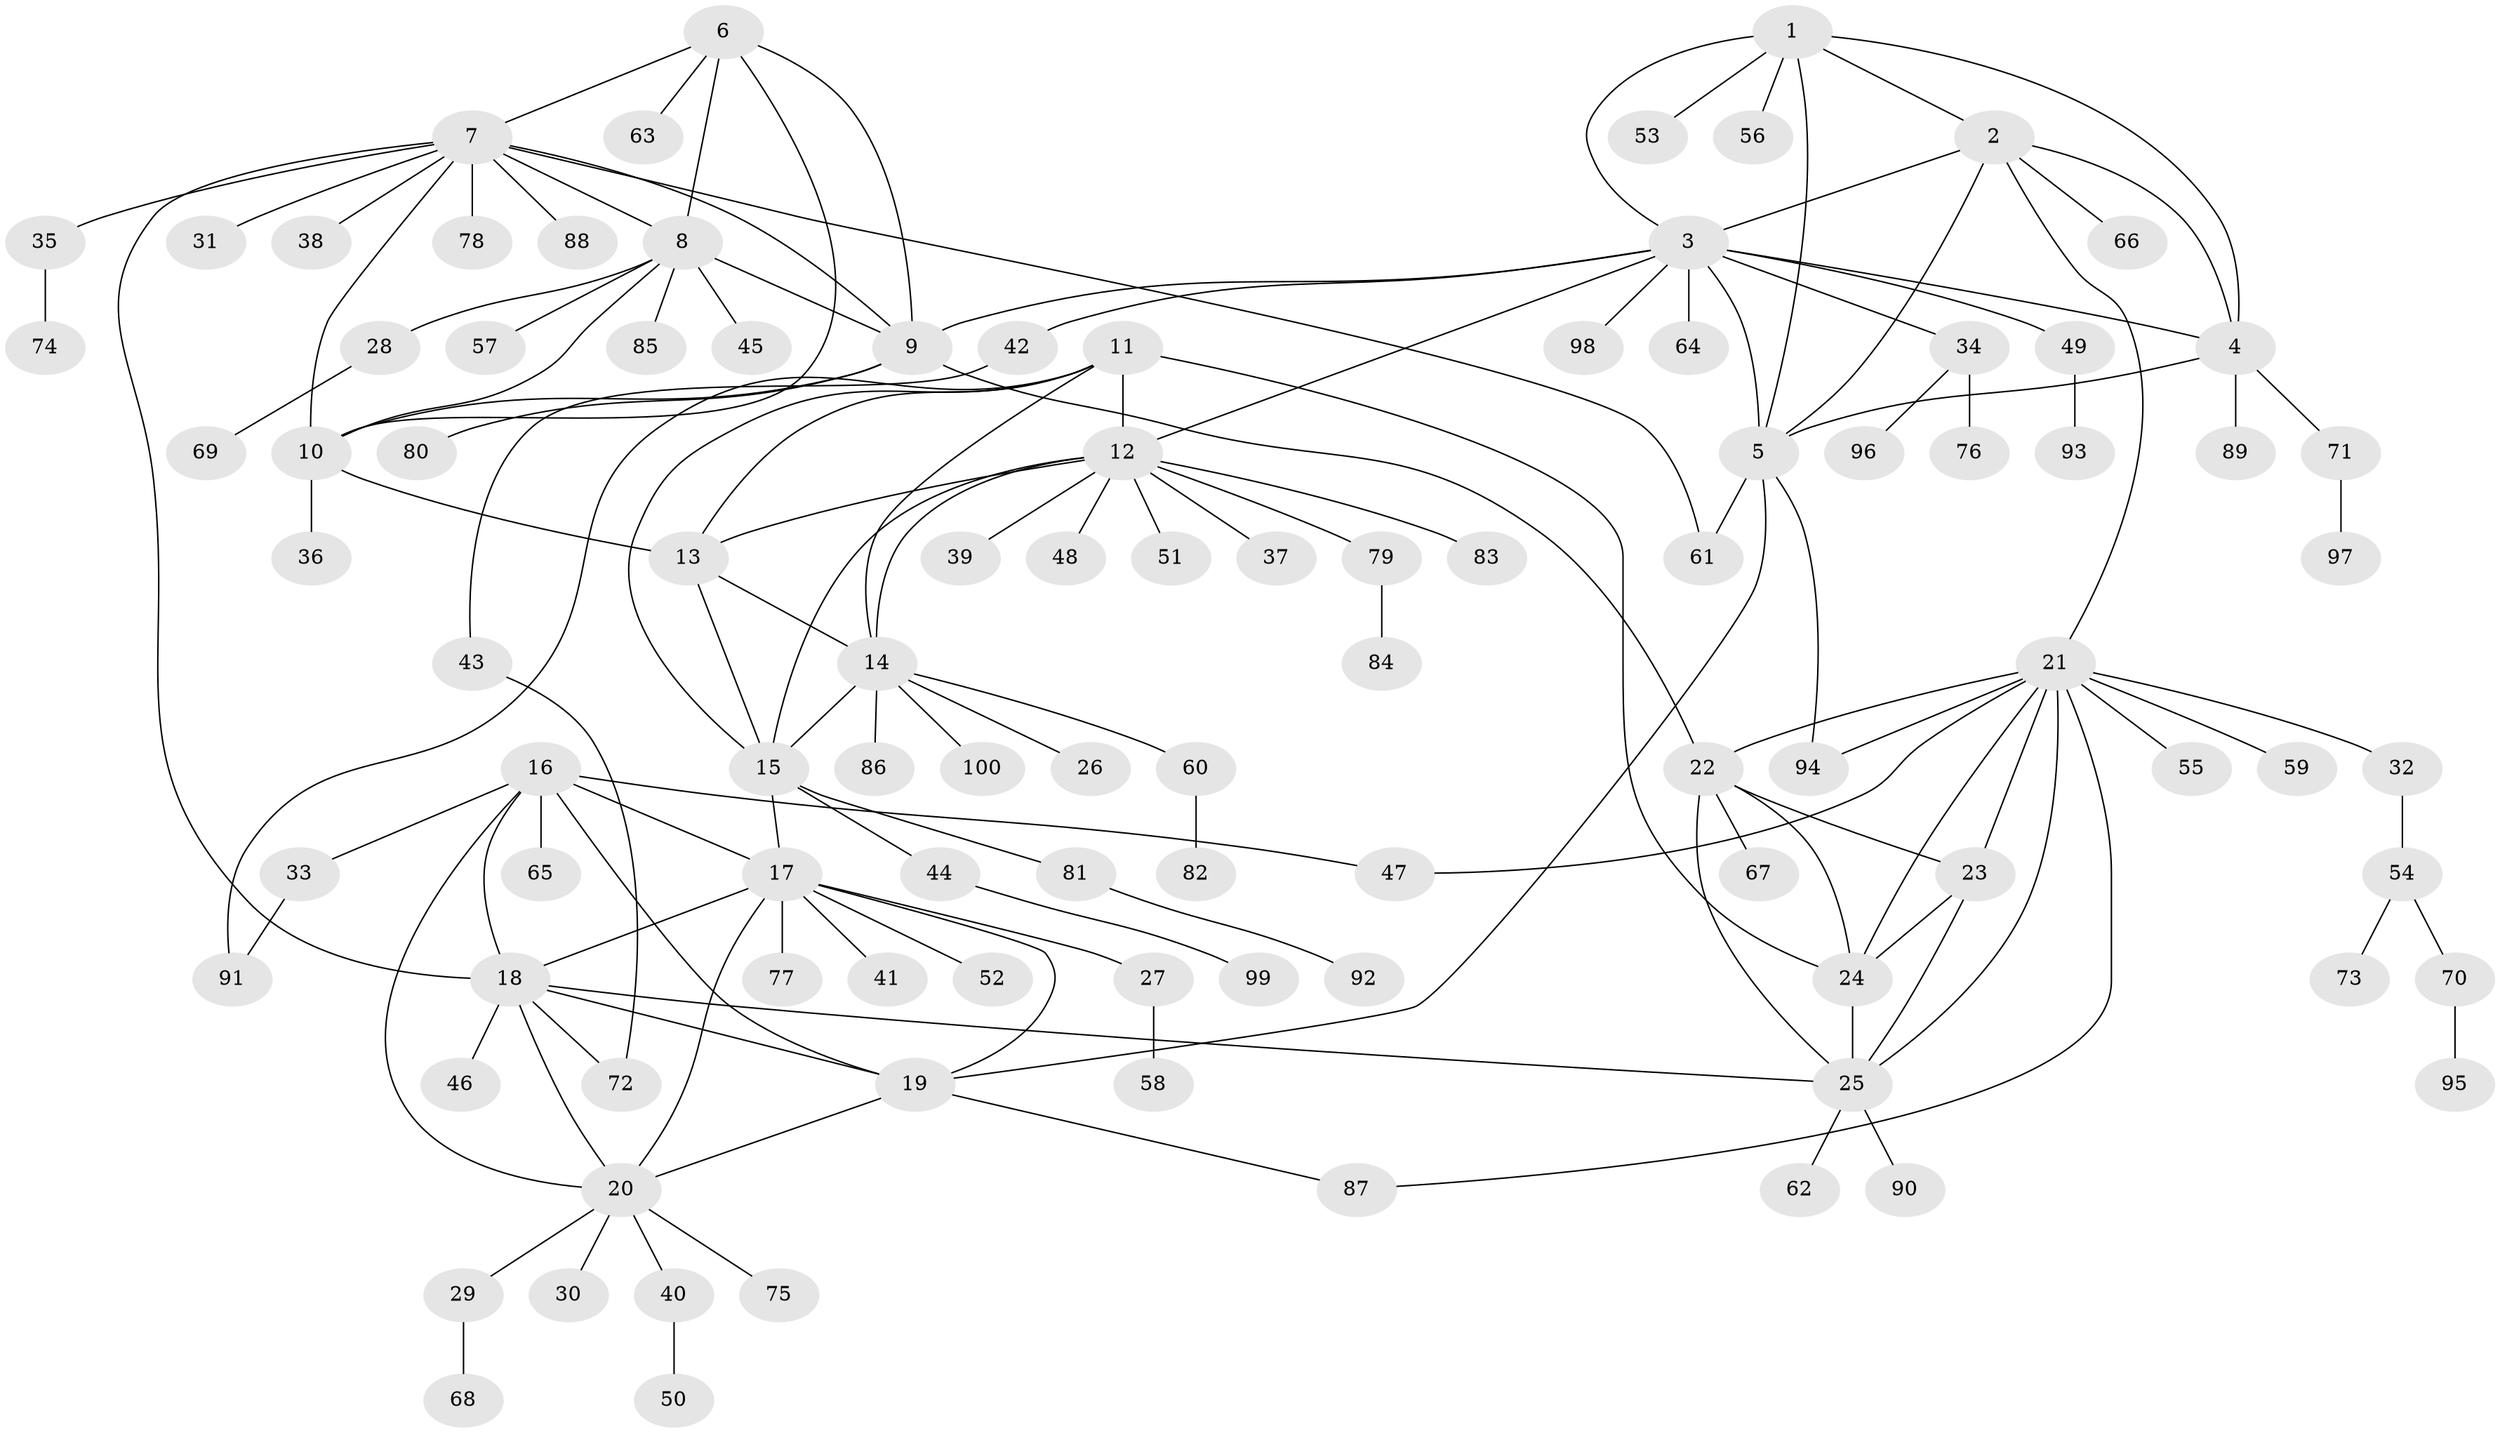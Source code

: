 // Generated by graph-tools (version 1.1) at 2025/26/03/09/25 03:26:46]
// undirected, 100 vertices, 141 edges
graph export_dot {
graph [start="1"]
  node [color=gray90,style=filled];
  1;
  2;
  3;
  4;
  5;
  6;
  7;
  8;
  9;
  10;
  11;
  12;
  13;
  14;
  15;
  16;
  17;
  18;
  19;
  20;
  21;
  22;
  23;
  24;
  25;
  26;
  27;
  28;
  29;
  30;
  31;
  32;
  33;
  34;
  35;
  36;
  37;
  38;
  39;
  40;
  41;
  42;
  43;
  44;
  45;
  46;
  47;
  48;
  49;
  50;
  51;
  52;
  53;
  54;
  55;
  56;
  57;
  58;
  59;
  60;
  61;
  62;
  63;
  64;
  65;
  66;
  67;
  68;
  69;
  70;
  71;
  72;
  73;
  74;
  75;
  76;
  77;
  78;
  79;
  80;
  81;
  82;
  83;
  84;
  85;
  86;
  87;
  88;
  89;
  90;
  91;
  92;
  93;
  94;
  95;
  96;
  97;
  98;
  99;
  100;
  1 -- 2;
  1 -- 3;
  1 -- 4;
  1 -- 5;
  1 -- 53;
  1 -- 56;
  2 -- 3;
  2 -- 4;
  2 -- 5;
  2 -- 21;
  2 -- 66;
  3 -- 4;
  3 -- 5;
  3 -- 9;
  3 -- 12;
  3 -- 34;
  3 -- 42;
  3 -- 49;
  3 -- 64;
  3 -- 98;
  4 -- 5;
  4 -- 71;
  4 -- 89;
  5 -- 19;
  5 -- 61;
  5 -- 94;
  6 -- 7;
  6 -- 8;
  6 -- 9;
  6 -- 10;
  6 -- 63;
  7 -- 8;
  7 -- 9;
  7 -- 10;
  7 -- 18;
  7 -- 31;
  7 -- 35;
  7 -- 38;
  7 -- 61;
  7 -- 78;
  7 -- 88;
  8 -- 9;
  8 -- 10;
  8 -- 28;
  8 -- 45;
  8 -- 57;
  8 -- 85;
  9 -- 10;
  9 -- 22;
  9 -- 80;
  10 -- 13;
  10 -- 36;
  11 -- 12;
  11 -- 13;
  11 -- 14;
  11 -- 15;
  11 -- 24;
  11 -- 91;
  12 -- 13;
  12 -- 14;
  12 -- 15;
  12 -- 37;
  12 -- 39;
  12 -- 48;
  12 -- 51;
  12 -- 79;
  12 -- 83;
  13 -- 14;
  13 -- 15;
  14 -- 15;
  14 -- 26;
  14 -- 60;
  14 -- 86;
  14 -- 100;
  15 -- 17;
  15 -- 44;
  15 -- 81;
  16 -- 17;
  16 -- 18;
  16 -- 19;
  16 -- 20;
  16 -- 33;
  16 -- 47;
  16 -- 65;
  17 -- 18;
  17 -- 19;
  17 -- 20;
  17 -- 27;
  17 -- 41;
  17 -- 52;
  17 -- 77;
  18 -- 19;
  18 -- 20;
  18 -- 25;
  18 -- 46;
  18 -- 72;
  19 -- 20;
  19 -- 87;
  20 -- 29;
  20 -- 30;
  20 -- 40;
  20 -- 75;
  21 -- 22;
  21 -- 23;
  21 -- 24;
  21 -- 25;
  21 -- 32;
  21 -- 47;
  21 -- 55;
  21 -- 59;
  21 -- 87;
  21 -- 94;
  22 -- 23;
  22 -- 24;
  22 -- 25;
  22 -- 67;
  23 -- 24;
  23 -- 25;
  24 -- 25;
  25 -- 62;
  25 -- 90;
  27 -- 58;
  28 -- 69;
  29 -- 68;
  32 -- 54;
  33 -- 91;
  34 -- 76;
  34 -- 96;
  35 -- 74;
  40 -- 50;
  42 -- 43;
  43 -- 72;
  44 -- 99;
  49 -- 93;
  54 -- 70;
  54 -- 73;
  60 -- 82;
  70 -- 95;
  71 -- 97;
  79 -- 84;
  81 -- 92;
}
